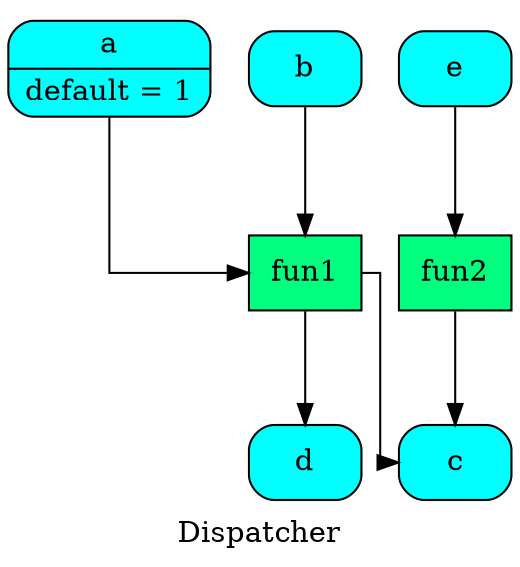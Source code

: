 digraph Dispatcher {
	graph [ratio=1]
	node [style=filled]
	label = "Dispatcher"
	splines = ortho
		Dispatcher_5285838715725610368 [label="{ a | default = 1 }" fillcolor=cyan shape=Mrecord]
		"Dispatcher_-5822530889354609296" [label="{ fun1  }" fillcolor=springgreen shape=record]
		"Dispatcher_-1283898629557077595" [label="{ c  }" fillcolor=cyan shape=Mrecord]
		"Dispatcher_-6754340264799059642" [label="{ fun2  }" fillcolor=springgreen shape=record]
		"Dispatcher_-4776872530784439559" [label="{ d  }" fillcolor=cyan shape=Mrecord]
		Dispatcher_842756815190668186 [label="{ b  }" fillcolor=cyan shape=Mrecord]
		"Dispatcher_-4298380249762582082" [label="{ e  }" fillcolor=cyan shape=Mrecord]
			Dispatcher_5285838715725610368 -> "Dispatcher_-5822530889354609296"
			"Dispatcher_-5822530889354609296" -> "Dispatcher_-4776872530784439559"
			"Dispatcher_-5822530889354609296" -> "Dispatcher_-1283898629557077595"
			"Dispatcher_-6754340264799059642" -> "Dispatcher_-1283898629557077595"
			Dispatcher_842756815190668186 -> "Dispatcher_-5822530889354609296"
			"Dispatcher_-4298380249762582082" -> "Dispatcher_-6754340264799059642"
}
